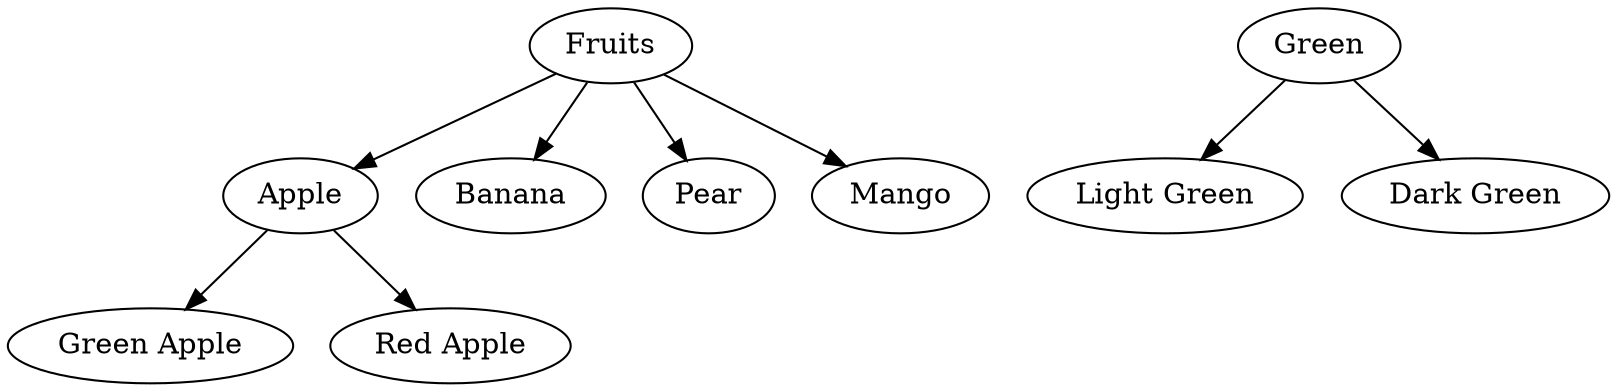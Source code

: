 digraph Fruits {
Fruits -> Apple
Fruits -> Banana
Fruits -> Pear
Fruits -> Mango
Apple -> "Green Apple"
Apple -> "Red Apple"
Green -> "Light Green"
Green -> "Dark Green"
}

